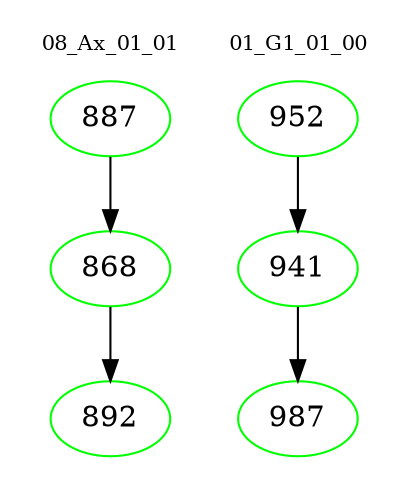 digraph{
subgraph cluster_0 {
color = white
label = "08_Ax_01_01";
fontsize=10;
T0_887 [label="887", color="green"]
T0_887 -> T0_868 [color="black"]
T0_868 [label="868", color="green"]
T0_868 -> T0_892 [color="black"]
T0_892 [label="892", color="green"]
}
subgraph cluster_1 {
color = white
label = "01_G1_01_00";
fontsize=10;
T1_952 [label="952", color="green"]
T1_952 -> T1_941 [color="black"]
T1_941 [label="941", color="green"]
T1_941 -> T1_987 [color="black"]
T1_987 [label="987", color="green"]
}
}
